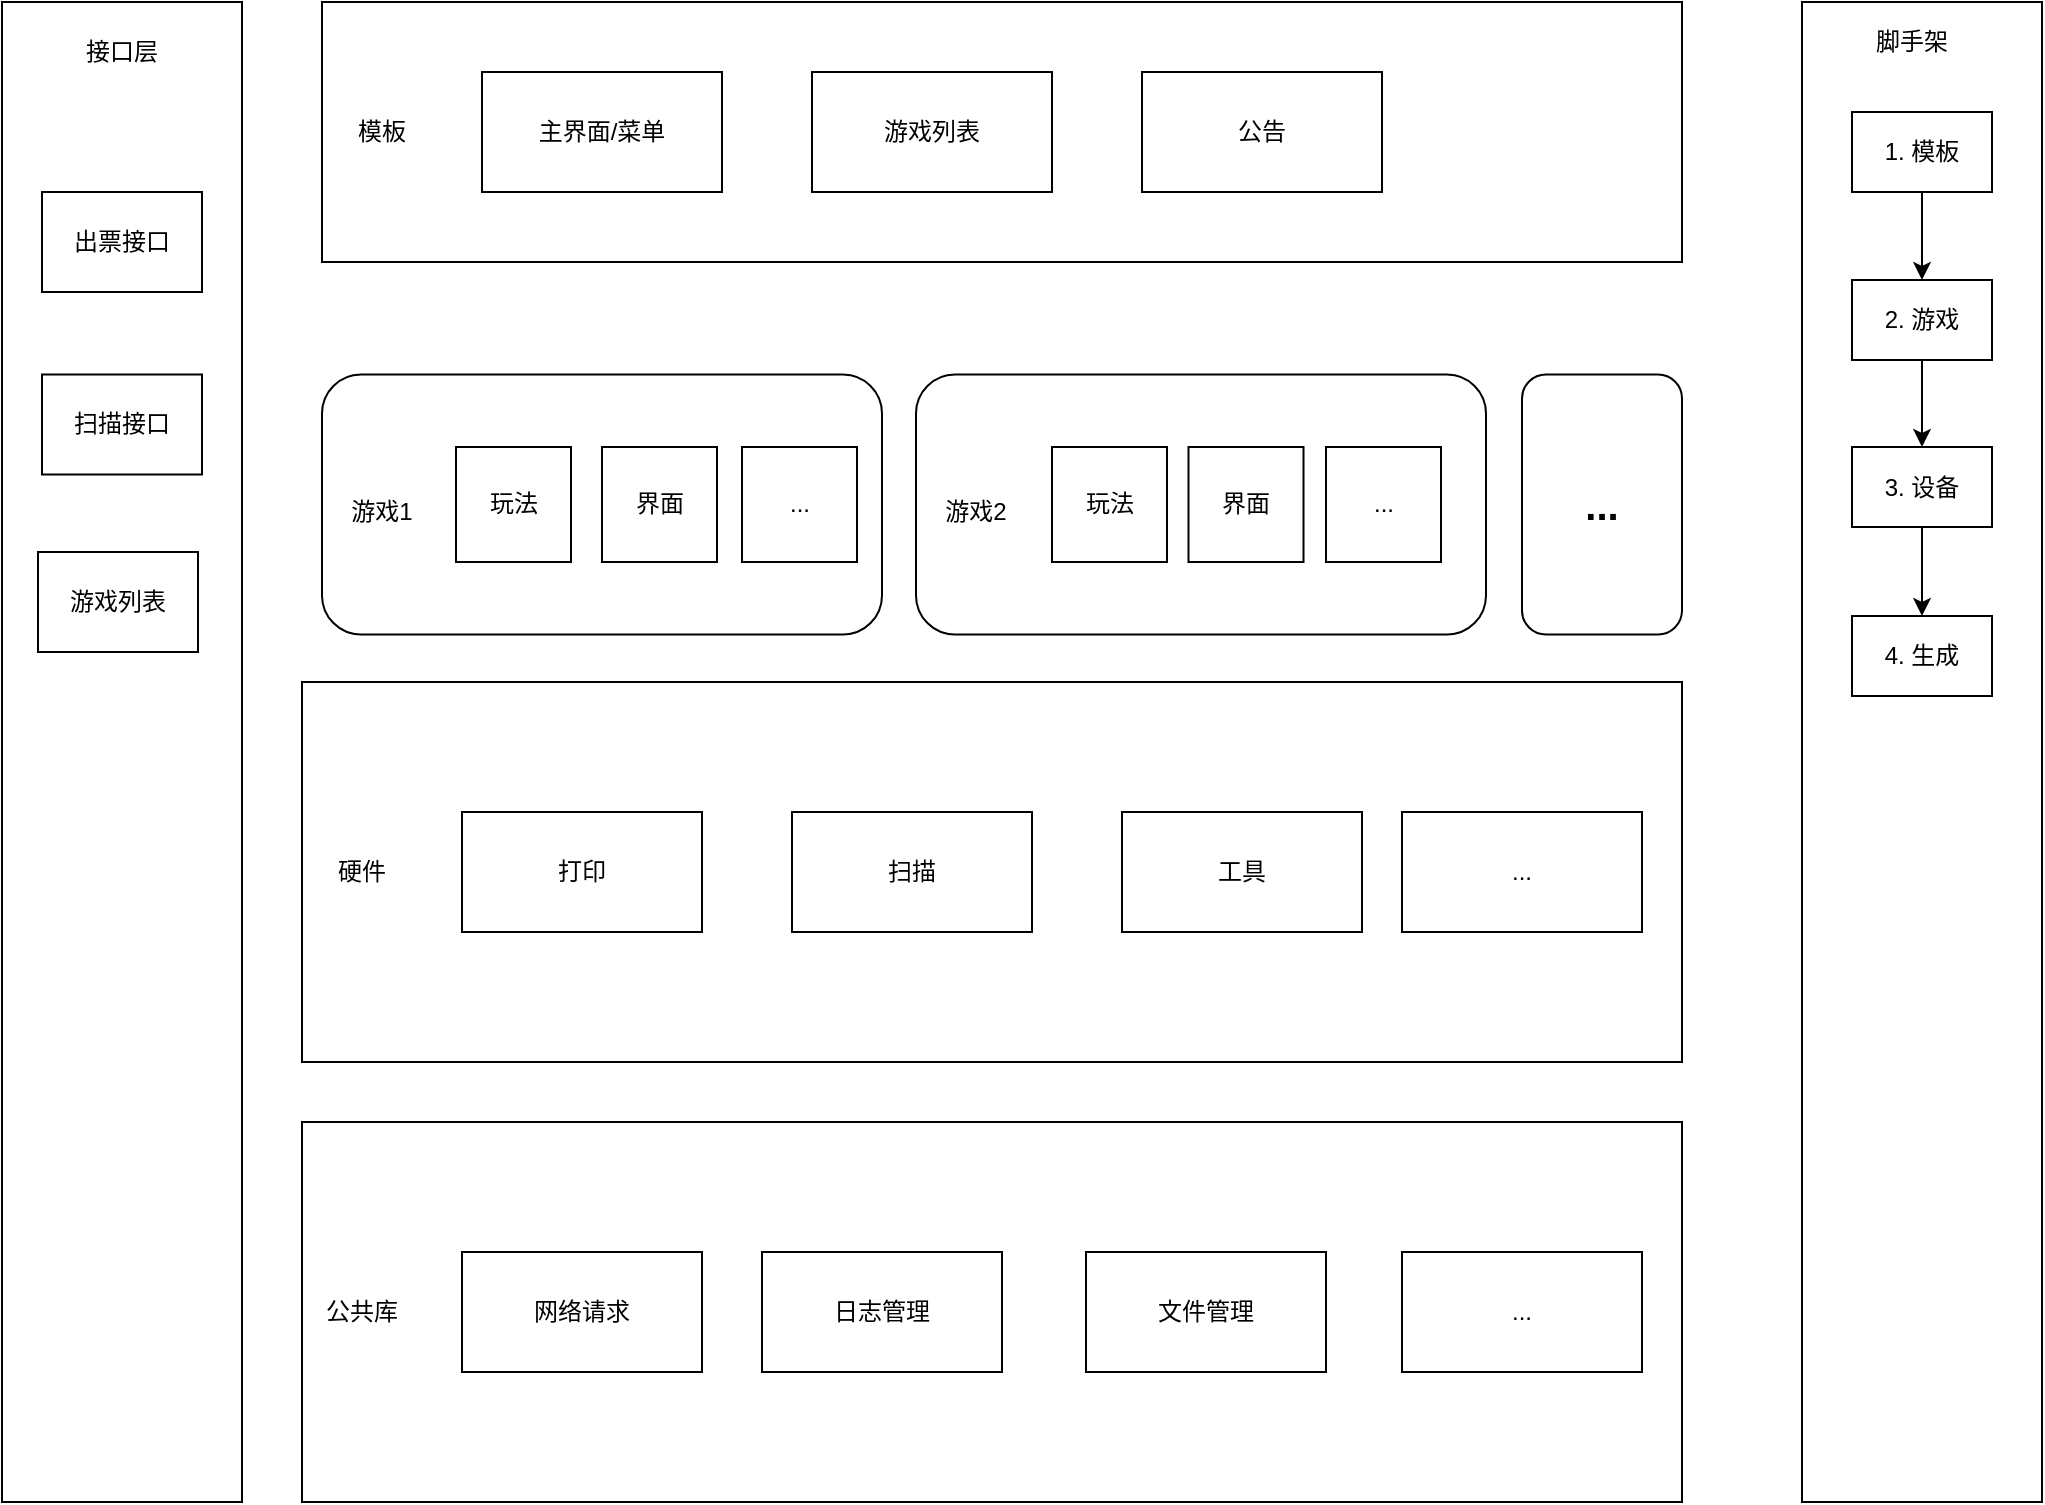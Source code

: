 <mxfile version="20.5.1" type="github">
  <diagram id="0ysHFTCivcRCxHC7qrkj" name="Page-1">
    <mxGraphModel dx="1186" dy="100" grid="0" gridSize="10" guides="1" tooltips="1" connect="1" arrows="1" fold="1" page="0" pageScale="1" pageWidth="850" pageHeight="1100" math="0" shadow="0">
      <root>
        <mxCell id="0" />
        <mxCell id="1" parent="0" />
        <mxCell id="yrjzM_FVNmFPox8S20JC-1" value="" style="rounded=1;whiteSpace=wrap;html=1;" parent="1" vertex="1">
          <mxGeometry x="250" y="766.25" width="280" height="130" as="geometry" />
        </mxCell>
        <mxCell id="yrjzM_FVNmFPox8S20JC-2" value="游戏1" style="text;html=1;strokeColor=none;fillColor=none;align=center;verticalAlign=middle;whiteSpace=wrap;rounded=0;" parent="1" vertex="1">
          <mxGeometry x="250" y="820" width="60" height="30" as="geometry" />
        </mxCell>
        <mxCell id="yrjzM_FVNmFPox8S20JC-3" value="玩法" style="whiteSpace=wrap;html=1;aspect=fixed;" parent="1" vertex="1">
          <mxGeometry x="317" y="802.5" width="57.5" height="57.5" as="geometry" />
        </mxCell>
        <mxCell id="yrjzM_FVNmFPox8S20JC-4" value="界面" style="whiteSpace=wrap;html=1;aspect=fixed;" parent="1" vertex="1">
          <mxGeometry x="390" y="802.5" width="57.5" height="57.5" as="geometry" />
        </mxCell>
        <mxCell id="yrjzM_FVNmFPox8S20JC-5" value="" style="rounded=0;whiteSpace=wrap;html=1;" parent="1" vertex="1">
          <mxGeometry x="240" y="1140" width="690" height="190" as="geometry" />
        </mxCell>
        <mxCell id="yrjzM_FVNmFPox8S20JC-6" value="公共库" style="text;html=1;strokeColor=none;fillColor=none;align=center;verticalAlign=middle;whiteSpace=wrap;rounded=0;" parent="1" vertex="1">
          <mxGeometry x="240" y="1220" width="60" height="30" as="geometry" />
        </mxCell>
        <mxCell id="yrjzM_FVNmFPox8S20JC-7" value="网络请求" style="rounded=0;whiteSpace=wrap;html=1;" parent="1" vertex="1">
          <mxGeometry x="320" y="1205" width="120" height="60" as="geometry" />
        </mxCell>
        <mxCell id="yrjzM_FVNmFPox8S20JC-8" value="日志管理" style="rounded=0;whiteSpace=wrap;html=1;" parent="1" vertex="1">
          <mxGeometry x="470" y="1205" width="120" height="60" as="geometry" />
        </mxCell>
        <mxCell id="yrjzM_FVNmFPox8S20JC-9" value="文件管理" style="rounded=0;whiteSpace=wrap;html=1;" parent="1" vertex="1">
          <mxGeometry x="632" y="1205" width="120" height="60" as="geometry" />
        </mxCell>
        <mxCell id="yrjzM_FVNmFPox8S20JC-10" value="..." style="whiteSpace=wrap;html=1;aspect=fixed;" parent="1" vertex="1">
          <mxGeometry x="460" y="802.5" width="57.5" height="57.5" as="geometry" />
        </mxCell>
        <mxCell id="yrjzM_FVNmFPox8S20JC-11" value="" style="rounded=0;whiteSpace=wrap;html=1;" parent="1" vertex="1">
          <mxGeometry x="90" y="580" width="120" height="750" as="geometry" />
        </mxCell>
        <mxCell id="yrjzM_FVNmFPox8S20JC-12" value="接口层" style="text;html=1;strokeColor=none;fillColor=none;align=center;verticalAlign=middle;whiteSpace=wrap;rounded=0;" parent="1" vertex="1">
          <mxGeometry x="120" y="590" width="60" height="30" as="geometry" />
        </mxCell>
        <mxCell id="yrjzM_FVNmFPox8S20JC-13" value="" style="rounded=0;whiteSpace=wrap;html=1;" parent="1" vertex="1">
          <mxGeometry x="240" y="920" width="690" height="190" as="geometry" />
        </mxCell>
        <mxCell id="yrjzM_FVNmFPox8S20JC-14" value="硬件" style="text;html=1;strokeColor=none;fillColor=none;align=center;verticalAlign=middle;whiteSpace=wrap;rounded=0;" parent="1" vertex="1">
          <mxGeometry x="240" y="1000" width="60" height="30" as="geometry" />
        </mxCell>
        <mxCell id="yrjzM_FVNmFPox8S20JC-15" value="打印" style="rounded=0;whiteSpace=wrap;html=1;" parent="1" vertex="1">
          <mxGeometry x="320" y="985" width="120" height="60" as="geometry" />
        </mxCell>
        <mxCell id="yrjzM_FVNmFPox8S20JC-16" value="扫描" style="rounded=0;whiteSpace=wrap;html=1;" parent="1" vertex="1">
          <mxGeometry x="485" y="985" width="120" height="60" as="geometry" />
        </mxCell>
        <mxCell id="yrjzM_FVNmFPox8S20JC-17" value="工具" style="rounded=0;whiteSpace=wrap;html=1;" parent="1" vertex="1">
          <mxGeometry x="650" y="985" width="120" height="60" as="geometry" />
        </mxCell>
        <mxCell id="yrjzM_FVNmFPox8S20JC-18" value="" style="rounded=1;whiteSpace=wrap;html=1;" parent="1" vertex="1">
          <mxGeometry x="547" y="766.25" width="285" height="130" as="geometry" />
        </mxCell>
        <mxCell id="yrjzM_FVNmFPox8S20JC-19" value="游戏2" style="text;html=1;strokeColor=none;fillColor=none;align=center;verticalAlign=middle;whiteSpace=wrap;rounded=0;" parent="1" vertex="1">
          <mxGeometry x="547" y="820" width="60" height="30" as="geometry" />
        </mxCell>
        <mxCell id="yrjzM_FVNmFPox8S20JC-20" value="玩法" style="whiteSpace=wrap;html=1;aspect=fixed;" parent="1" vertex="1">
          <mxGeometry x="615" y="802.5" width="57.5" height="57.5" as="geometry" />
        </mxCell>
        <mxCell id="yrjzM_FVNmFPox8S20JC-21" value="界面" style="whiteSpace=wrap;html=1;aspect=fixed;" parent="1" vertex="1">
          <mxGeometry x="683.25" y="802.5" width="57.5" height="57.5" as="geometry" />
        </mxCell>
        <mxCell id="yrjzM_FVNmFPox8S20JC-22" value="..." style="whiteSpace=wrap;html=1;aspect=fixed;" parent="1" vertex="1">
          <mxGeometry x="752" y="802.5" width="57.5" height="57.5" as="geometry" />
        </mxCell>
        <mxCell id="yrjzM_FVNmFPox8S20JC-23" value="" style="rounded=0;whiteSpace=wrap;html=1;" parent="1" vertex="1">
          <mxGeometry x="250" y="580" width="680" height="130" as="geometry" />
        </mxCell>
        <mxCell id="yrjzM_FVNmFPox8S20JC-24" value="模板" style="text;html=1;strokeColor=none;fillColor=none;align=center;verticalAlign=middle;whiteSpace=wrap;rounded=0;" parent="1" vertex="1">
          <mxGeometry x="250" y="630" width="60" height="30" as="geometry" />
        </mxCell>
        <mxCell id="yrjzM_FVNmFPox8S20JC-25" value="主界面/菜单" style="rounded=0;whiteSpace=wrap;html=1;" parent="1" vertex="1">
          <mxGeometry x="330" y="615" width="120" height="60" as="geometry" />
        </mxCell>
        <mxCell id="yrjzM_FVNmFPox8S20JC-26" value="游戏列表" style="rounded=0;whiteSpace=wrap;html=1;" parent="1" vertex="1">
          <mxGeometry x="495" y="615" width="120" height="60" as="geometry" />
        </mxCell>
        <mxCell id="yrjzM_FVNmFPox8S20JC-27" value="公告" style="rounded=0;whiteSpace=wrap;html=1;" parent="1" vertex="1">
          <mxGeometry x="660" y="615" width="120" height="60" as="geometry" />
        </mxCell>
        <mxCell id="yrjzM_FVNmFPox8S20JC-28" value="" style="rounded=0;whiteSpace=wrap;html=1;" parent="1" vertex="1">
          <mxGeometry x="990" y="580" width="120" height="750" as="geometry" />
        </mxCell>
        <mxCell id="yrjzM_FVNmFPox8S20JC-29" value="脚手架" style="text;html=1;strokeColor=none;fillColor=none;align=center;verticalAlign=middle;whiteSpace=wrap;rounded=0;" parent="1" vertex="1">
          <mxGeometry x="1015" y="585" width="60" height="30" as="geometry" />
        </mxCell>
        <mxCell id="yrjzM_FVNmFPox8S20JC-30" value="出票接口" style="rounded=0;whiteSpace=wrap;html=1;" parent="1" vertex="1">
          <mxGeometry x="110" y="675" width="80" height="50" as="geometry" />
        </mxCell>
        <mxCell id="yrjzM_FVNmFPox8S20JC-31" value="..." style="rounded=1;whiteSpace=wrap;html=1;fontStyle=1;fontSize=20;" parent="1" vertex="1">
          <mxGeometry x="850" y="766.25" width="80" height="130" as="geometry" />
        </mxCell>
        <mxCell id="yrjzM_FVNmFPox8S20JC-32" style="edgeStyle=orthogonalEdgeStyle;rounded=0;orthogonalLoop=1;jettySize=auto;html=1;entryX=0.5;entryY=0;entryDx=0;entryDy=0;fontSize=20;" parent="1" source="yrjzM_FVNmFPox8S20JC-33" target="yrjzM_FVNmFPox8S20JC-35" edge="1">
          <mxGeometry relative="1" as="geometry" />
        </mxCell>
        <mxCell id="yrjzM_FVNmFPox8S20JC-33" value="1. 模板" style="rounded=0;whiteSpace=wrap;html=1;" parent="1" vertex="1">
          <mxGeometry x="1015" y="635" width="70" height="40" as="geometry" />
        </mxCell>
        <mxCell id="yrjzM_FVNmFPox8S20JC-34" style="edgeStyle=orthogonalEdgeStyle;rounded=0;orthogonalLoop=1;jettySize=auto;html=1;fontSize=20;" parent="1" source="yrjzM_FVNmFPox8S20JC-35" target="yrjzM_FVNmFPox8S20JC-37" edge="1">
          <mxGeometry relative="1" as="geometry" />
        </mxCell>
        <mxCell id="yrjzM_FVNmFPox8S20JC-35" value="2. 游戏" style="rounded=0;whiteSpace=wrap;html=1;" parent="1" vertex="1">
          <mxGeometry x="1015" y="719" width="70" height="40" as="geometry" />
        </mxCell>
        <mxCell id="yrjzM_FVNmFPox8S20JC-36" style="edgeStyle=orthogonalEdgeStyle;rounded=0;orthogonalLoop=1;jettySize=auto;html=1;fontSize=20;" parent="1" source="yrjzM_FVNmFPox8S20JC-37" target="yrjzM_FVNmFPox8S20JC-38" edge="1">
          <mxGeometry relative="1" as="geometry" />
        </mxCell>
        <mxCell id="yrjzM_FVNmFPox8S20JC-37" value="3. 设备" style="rounded=0;whiteSpace=wrap;html=1;" parent="1" vertex="1">
          <mxGeometry x="1015" y="802.5" width="70" height="40" as="geometry" />
        </mxCell>
        <mxCell id="yrjzM_FVNmFPox8S20JC-38" value="4. 生成" style="rounded=0;whiteSpace=wrap;html=1;" parent="1" vertex="1">
          <mxGeometry x="1015" y="887" width="70" height="40" as="geometry" />
        </mxCell>
        <mxCell id="yrjzM_FVNmFPox8S20JC-39" value="扫描接口" style="rounded=0;whiteSpace=wrap;html=1;" parent="1" vertex="1">
          <mxGeometry x="110" y="766.25" width="80" height="50" as="geometry" />
        </mxCell>
        <mxCell id="yrjzM_FVNmFPox8S20JC-40" value="游戏列表" style="rounded=0;whiteSpace=wrap;html=1;" parent="1" vertex="1">
          <mxGeometry x="108" y="855" width="80" height="50" as="geometry" />
        </mxCell>
        <mxCell id="yrjzM_FVNmFPox8S20JC-41" value="..." style="rounded=0;whiteSpace=wrap;html=1;" parent="1" vertex="1">
          <mxGeometry x="790" y="985" width="120" height="60" as="geometry" />
        </mxCell>
        <mxCell id="yrjzM_FVNmFPox8S20JC-42" value="..." style="rounded=0;whiteSpace=wrap;html=1;" parent="1" vertex="1">
          <mxGeometry x="790" y="1205" width="120" height="60" as="geometry" />
        </mxCell>
      </root>
    </mxGraphModel>
  </diagram>
</mxfile>
